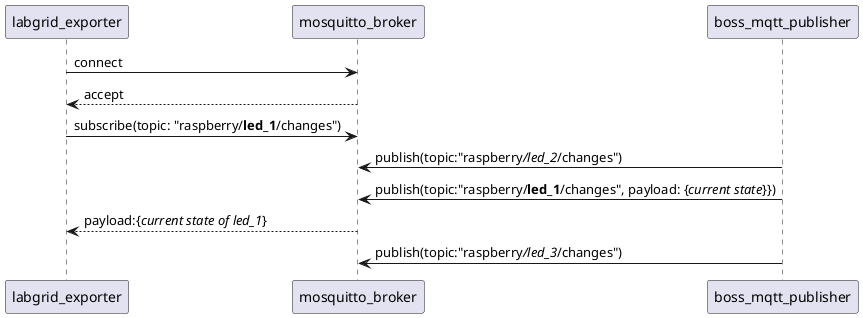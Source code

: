 @startuml
'https://plantuml.com/sequence-diagram




labgrid_exporter -> mosquitto_broker: connect
mosquitto_broker --> labgrid_exporter: accept
labgrid_exporter -> mosquitto_broker: subscribe(topic: "raspberry/**led_1**/changes")
boss_mqtt_publisher -> mosquitto_broker: publish(topic:"raspberry///led_2///changes")
boss_mqtt_publisher -> mosquitto_broker: publish(topic:"raspberry/**led_1**/changes", payload: {//current state//}})
mosquitto_broker --> labgrid_exporter: payload:{//current state of led_1//}
boss_mqtt_publisher -> mosquitto_broker: publish(topic:"raspberry///led_3///changes")


@enduml